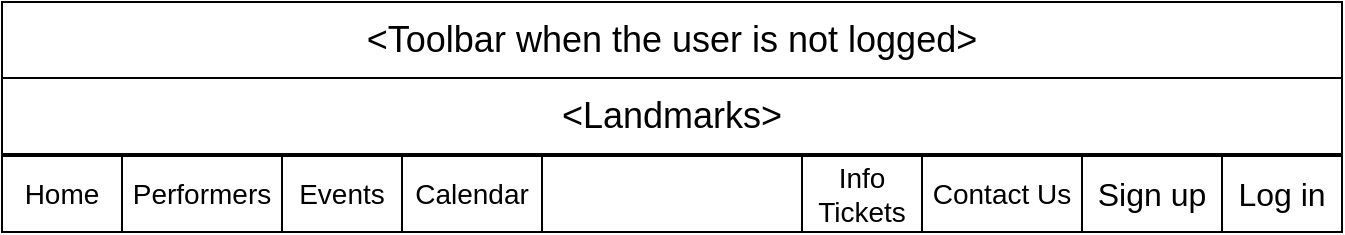 <mxfile version="10.9.5" type="device"><diagram id="qvDt6NGE1teo7OlAb-VA" name="Page-1"><mxGraphModel dx="864" dy="504" grid="1" gridSize="10" guides="1" tooltips="1" connect="1" arrows="1" fold="1" page="1" pageScale="1" pageWidth="827" pageHeight="1169" math="0" shadow="0"><root><mxCell id="0"/><mxCell id="1" parent="0"/><mxCell id="PDHXeuNiYtcVZ21lxg0j-1" value="&lt;span style=&quot;font-size: 18px;&quot;&gt;&amp;lt;Landmarks&amp;gt;&lt;/span&gt;" style="rounded=0;whiteSpace=wrap;html=1;fontSize=18;" parent="1" vertex="1"><mxGeometry x="20" y="128" width="670" height="38" as="geometry"/></mxCell><mxCell id="PDHXeuNiYtcVZ21lxg0j-14" value="&lt;span style=&quot;font-size: 16px;&quot;&gt;Log in&lt;/span&gt;" style="rounded=0;whiteSpace=wrap;html=1;fontSize=16;" parent="1" vertex="1"><mxGeometry x="630" y="167" width="60" height="38" as="geometry"/></mxCell><mxCell id="PDHXeuNiYtcVZ21lxg0j-15" value="&lt;span style=&quot;font-size: 18px;&quot;&gt;&amp;lt;Toolbar when the user is not logged&amp;gt;&lt;/span&gt;" style="rounded=0;whiteSpace=wrap;html=1;fontSize=18;" parent="1" vertex="1"><mxGeometry x="20" y="90" width="670" height="38" as="geometry"/></mxCell><mxCell id="PDHXeuNiYtcVZ21lxg0j-17" value="&lt;span style=&quot;font-size: 16px;&quot;&gt;Sign up&lt;/span&gt;" style="rounded=0;whiteSpace=wrap;html=1;fontSize=16;" parent="1" vertex="1"><mxGeometry x="560" y="167" width="70" height="38" as="geometry"/></mxCell><mxCell id="cxRokd1ufbvLov3dZsft-28" value="&lt;span style=&quot;font-size: 14px;&quot;&gt;Home&lt;/span&gt;" style="rounded=0;whiteSpace=wrap;html=1;fontStyle=0;fontSize=14;" parent="1" vertex="1"><mxGeometry x="20" y="167" width="60" height="38" as="geometry"/></mxCell><mxCell id="cxRokd1ufbvLov3dZsft-31" value="&lt;span style=&quot;font-size: 14px&quot;&gt;Performers&lt;/span&gt;" style="rounded=0;whiteSpace=wrap;html=1;fontStyle=0;fontSize=14;" parent="1" vertex="1"><mxGeometry x="80" y="167" width="80" height="38" as="geometry"/></mxCell><mxCell id="cxRokd1ufbvLov3dZsft-32" value="&lt;span style=&quot;font-size: 14px;&quot;&gt;Events&lt;/span&gt;" style="rounded=0;whiteSpace=wrap;html=1;fontStyle=0;fontSize=14;" parent="1" vertex="1"><mxGeometry x="160" y="167" width="60" height="38" as="geometry"/></mxCell><mxCell id="cxRokd1ufbvLov3dZsft-33" value="&lt;span style=&quot;font-size: 14px&quot;&gt;Calendar&lt;br&gt;&lt;/span&gt;" style="rounded=0;whiteSpace=wrap;html=1;fontStyle=0;fontSize=14;" parent="1" vertex="1"><mxGeometry x="220" y="167" width="70" height="38" as="geometry"/></mxCell><mxCell id="cxRokd1ufbvLov3dZsft-35" value="" style="rounded=0;whiteSpace=wrap;html=1;fontStyle=0;fontSize=14;" parent="1" vertex="1"><mxGeometry x="290" y="167" width="130" height="38" as="geometry"/></mxCell><mxCell id="cxRokd1ufbvLov3dZsft-36" value="Info Tickets" style="rounded=0;whiteSpace=wrap;html=1;fontStyle=0;fontSize=14;" parent="1" vertex="1"><mxGeometry x="420" y="167" width="60" height="38" as="geometry"/></mxCell><mxCell id="cxRokd1ufbvLov3dZsft-37" value="&lt;span style=&quot;font-size: 14px;&quot;&gt;&lt;span style=&quot;font-size: 14px;&quot;&gt;Contact Us&lt;/span&gt;&lt;/span&gt;" style="rounded=0;whiteSpace=wrap;html=1;fontStyle=0;fontSize=14;" parent="1" vertex="1"><mxGeometry x="480" y="167" width="80" height="38" as="geometry"/></mxCell></root></mxGraphModel></diagram></mxfile>
